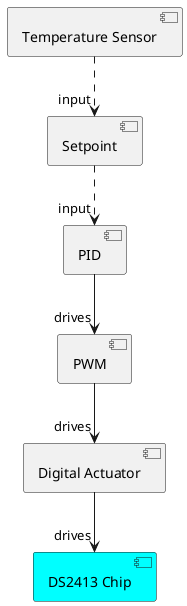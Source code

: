 @startuml OneWire control chain
component PID
component PWM
component Actuator as "Digital Actuator"
component Chip as "DS2413 Chip" #Cyan
component Setpoint
component Sensor as "Temperature Sensor"

Sensor .down.> "input" Setpoint
Setpoint .down.> "input" PID
PID -down-> "drives" PWM
PWM -down-> "drives" Actuator
Actuator -down-> "drives" Chip
@enduml
